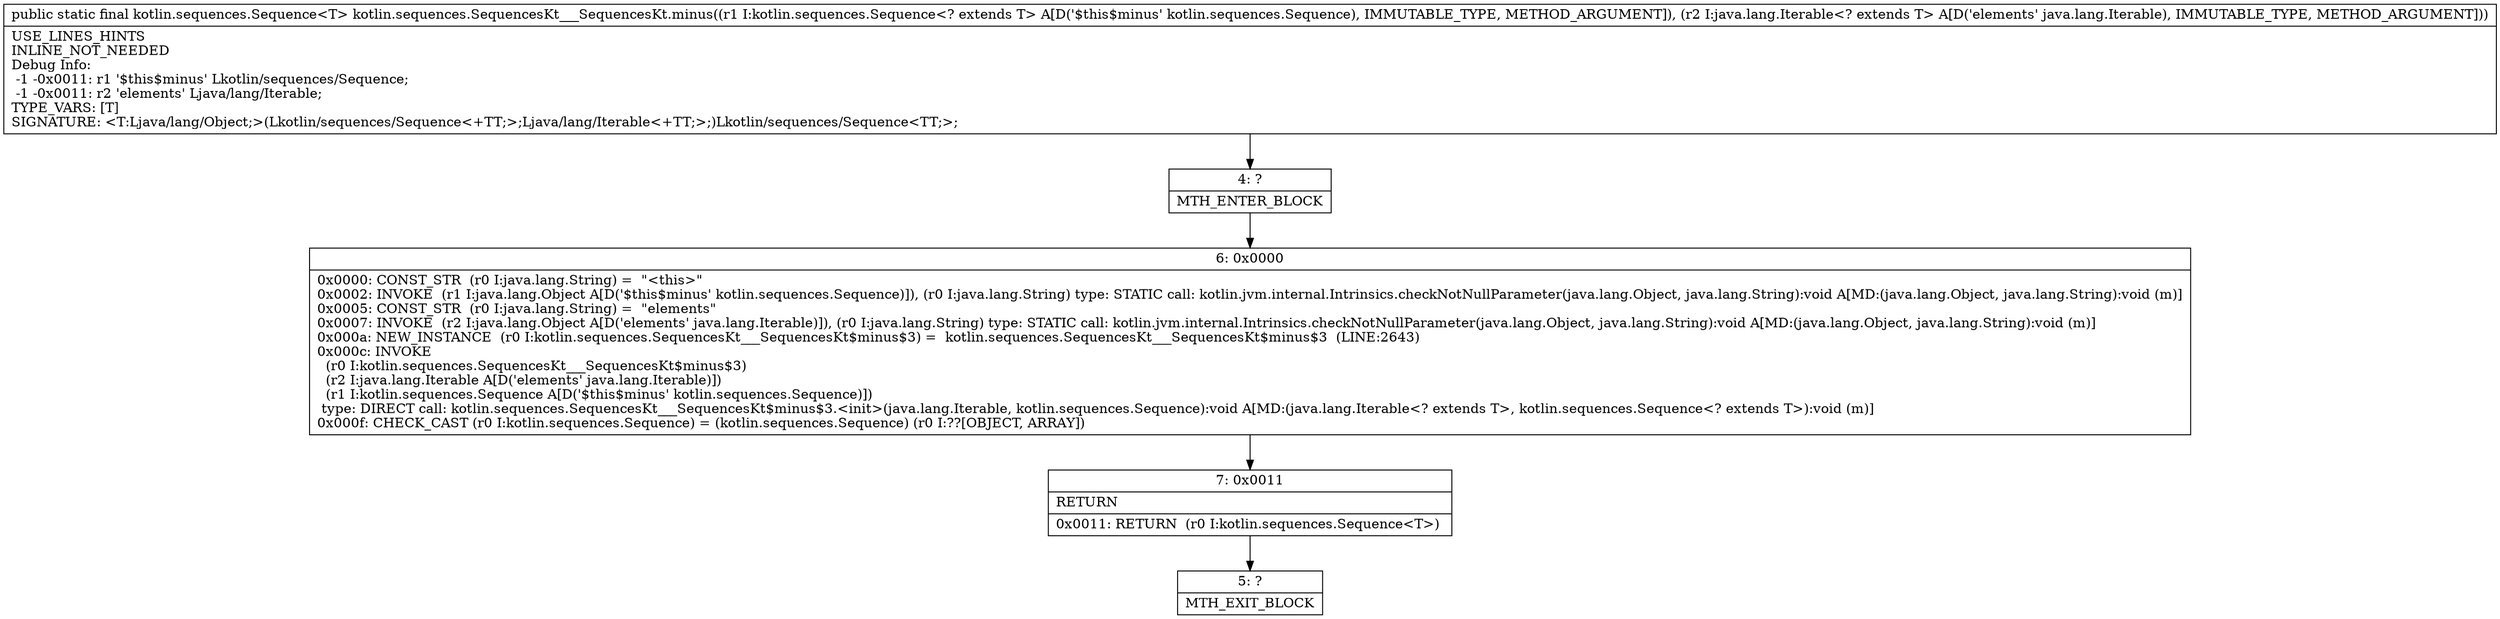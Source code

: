 digraph "CFG forkotlin.sequences.SequencesKt___SequencesKt.minus(Lkotlin\/sequences\/Sequence;Ljava\/lang\/Iterable;)Lkotlin\/sequences\/Sequence;" {
Node_4 [shape=record,label="{4\:\ ?|MTH_ENTER_BLOCK\l}"];
Node_6 [shape=record,label="{6\:\ 0x0000|0x0000: CONST_STR  (r0 I:java.lang.String) =  \"\<this\>\" \l0x0002: INVOKE  (r1 I:java.lang.Object A[D('$this$minus' kotlin.sequences.Sequence)]), (r0 I:java.lang.String) type: STATIC call: kotlin.jvm.internal.Intrinsics.checkNotNullParameter(java.lang.Object, java.lang.String):void A[MD:(java.lang.Object, java.lang.String):void (m)]\l0x0005: CONST_STR  (r0 I:java.lang.String) =  \"elements\" \l0x0007: INVOKE  (r2 I:java.lang.Object A[D('elements' java.lang.Iterable)]), (r0 I:java.lang.String) type: STATIC call: kotlin.jvm.internal.Intrinsics.checkNotNullParameter(java.lang.Object, java.lang.String):void A[MD:(java.lang.Object, java.lang.String):void (m)]\l0x000a: NEW_INSTANCE  (r0 I:kotlin.sequences.SequencesKt___SequencesKt$minus$3) =  kotlin.sequences.SequencesKt___SequencesKt$minus$3  (LINE:2643)\l0x000c: INVOKE  \l  (r0 I:kotlin.sequences.SequencesKt___SequencesKt$minus$3)\l  (r2 I:java.lang.Iterable A[D('elements' java.lang.Iterable)])\l  (r1 I:kotlin.sequences.Sequence A[D('$this$minus' kotlin.sequences.Sequence)])\l type: DIRECT call: kotlin.sequences.SequencesKt___SequencesKt$minus$3.\<init\>(java.lang.Iterable, kotlin.sequences.Sequence):void A[MD:(java.lang.Iterable\<? extends T\>, kotlin.sequences.Sequence\<? extends T\>):void (m)]\l0x000f: CHECK_CAST (r0 I:kotlin.sequences.Sequence) = (kotlin.sequences.Sequence) (r0 I:??[OBJECT, ARRAY]) \l}"];
Node_7 [shape=record,label="{7\:\ 0x0011|RETURN\l|0x0011: RETURN  (r0 I:kotlin.sequences.Sequence\<T\>) \l}"];
Node_5 [shape=record,label="{5\:\ ?|MTH_EXIT_BLOCK\l}"];
MethodNode[shape=record,label="{public static final kotlin.sequences.Sequence\<T\> kotlin.sequences.SequencesKt___SequencesKt.minus((r1 I:kotlin.sequences.Sequence\<? extends T\> A[D('$this$minus' kotlin.sequences.Sequence), IMMUTABLE_TYPE, METHOD_ARGUMENT]), (r2 I:java.lang.Iterable\<? extends T\> A[D('elements' java.lang.Iterable), IMMUTABLE_TYPE, METHOD_ARGUMENT]))  | USE_LINES_HINTS\lINLINE_NOT_NEEDED\lDebug Info:\l  \-1 \-0x0011: r1 '$this$minus' Lkotlin\/sequences\/Sequence;\l  \-1 \-0x0011: r2 'elements' Ljava\/lang\/Iterable;\lTYPE_VARS: [T]\lSIGNATURE: \<T:Ljava\/lang\/Object;\>(Lkotlin\/sequences\/Sequence\<+TT;\>;Ljava\/lang\/Iterable\<+TT;\>;)Lkotlin\/sequences\/Sequence\<TT;\>;\l}"];
MethodNode -> Node_4;Node_4 -> Node_6;
Node_6 -> Node_7;
Node_7 -> Node_5;
}

